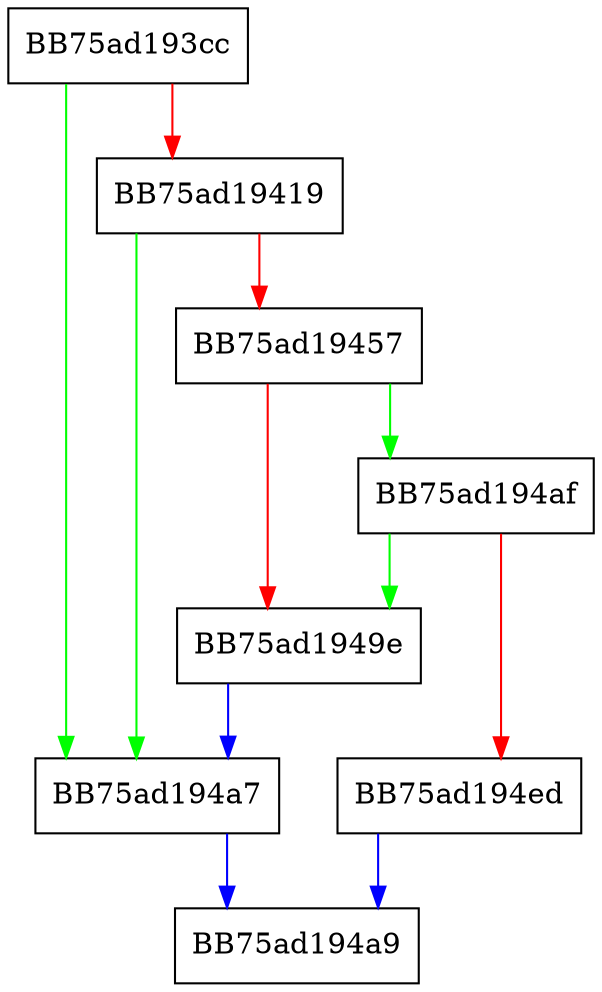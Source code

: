 digraph IsXORPlugin {
  node [shape="box"];
  graph [splines=ortho];
  BB75ad193cc -> BB75ad194a7 [color="green"];
  BB75ad193cc -> BB75ad19419 [color="red"];
  BB75ad19419 -> BB75ad194a7 [color="green"];
  BB75ad19419 -> BB75ad19457 [color="red"];
  BB75ad19457 -> BB75ad194af [color="green"];
  BB75ad19457 -> BB75ad1949e [color="red"];
  BB75ad1949e -> BB75ad194a7 [color="blue"];
  BB75ad194a7 -> BB75ad194a9 [color="blue"];
  BB75ad194af -> BB75ad1949e [color="green"];
  BB75ad194af -> BB75ad194ed [color="red"];
  BB75ad194ed -> BB75ad194a9 [color="blue"];
}
